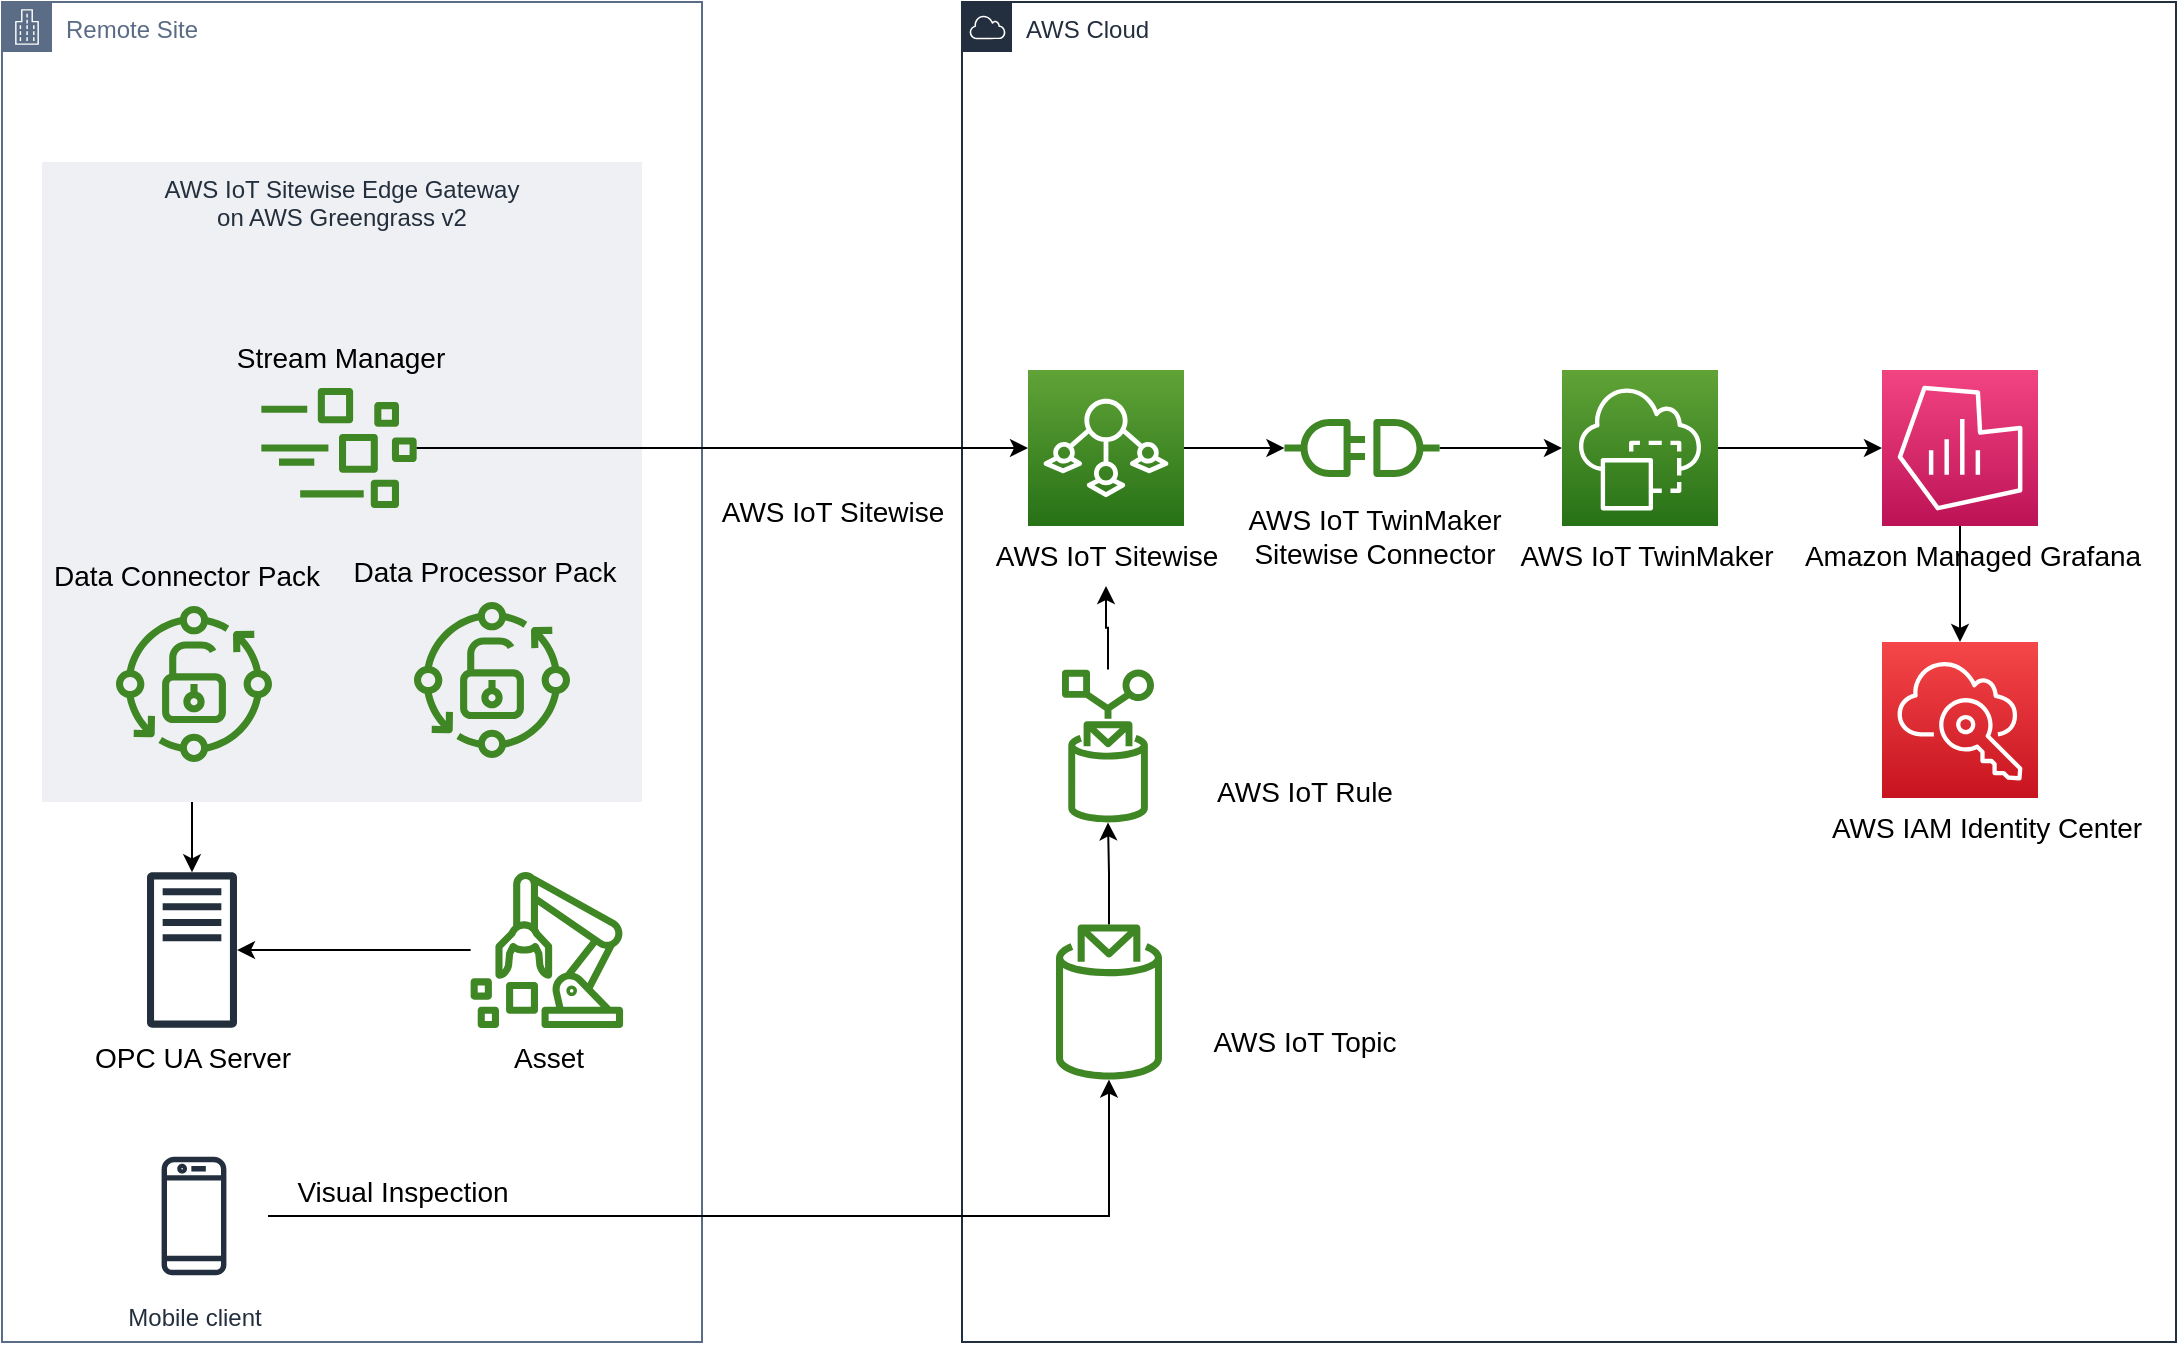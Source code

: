 <mxfile version="20.3.6" type="github">
  <diagram id="a7mt690vaVkGaCGK9FgE" name="Page-1">
    <mxGraphModel dx="1581" dy="752" grid="1" gridSize="10" guides="1" tooltips="1" connect="1" arrows="1" fold="1" page="1" pageScale="1" pageWidth="827" pageHeight="1169" math="0" shadow="0">
      <root>
        <mxCell id="0" />
        <mxCell id="1" parent="0" />
        <mxCell id="cyHJKAwfW08AR8Q3WTV7-8" value="AWS Cloud" style="points=[[0,0],[0.25,0],[0.5,0],[0.75,0],[1,0],[1,0.25],[1,0.5],[1,0.75],[1,1],[0.75,1],[0.5,1],[0.25,1],[0,1],[0,0.75],[0,0.5],[0,0.25]];outlineConnect=0;gradientColor=none;html=1;whiteSpace=wrap;fontSize=12;fontStyle=0;container=1;pointerEvents=0;collapsible=0;recursiveResize=0;shape=mxgraph.aws4.group;grIcon=mxgraph.aws4.group_aws_cloud;strokeColor=#232F3E;fillColor=none;verticalAlign=top;align=left;spacingLeft=30;fontColor=#232F3E;dashed=0;" parent="1" vertex="1">
          <mxGeometry x="530" y="30" width="607" height="670" as="geometry" />
        </mxCell>
        <mxCell id="cyHJKAwfW08AR8Q3WTV7-1" value="" style="sketch=0;points=[[0,0,0],[0.25,0,0],[0.5,0,0],[0.75,0,0],[1,0,0],[0,1,0],[0.25,1,0],[0.5,1,0],[0.75,1,0],[1,1,0],[0,0.25,0],[0,0.5,0],[0,0.75,0],[1,0.25,0],[1,0.5,0],[1,0.75,0]];outlineConnect=0;fontColor=#232F3E;gradientColor=#60A337;gradientDirection=north;fillColor=#277116;strokeColor=#ffffff;dashed=0;verticalLabelPosition=bottom;verticalAlign=top;align=center;html=1;fontSize=12;fontStyle=0;aspect=fixed;shape=mxgraph.aws4.resourceIcon;resIcon=mxgraph.aws4.iot_sitewise;" parent="cyHJKAwfW08AR8Q3WTV7-8" vertex="1">
          <mxGeometry x="33" y="184" width="78" height="78" as="geometry" />
        </mxCell>
        <mxCell id="fSA0VlAMbfyfpojlJvyW-2" value="" style="edgeStyle=orthogonalEdgeStyle;rounded=0;orthogonalLoop=1;jettySize=auto;html=1;" parent="cyHJKAwfW08AR8Q3WTV7-8" source="cyHJKAwfW08AR8Q3WTV7-3" target="fSA0VlAMbfyfpojlJvyW-1" edge="1">
          <mxGeometry relative="1" as="geometry" />
        </mxCell>
        <mxCell id="cyHJKAwfW08AR8Q3WTV7-3" value="" style="sketch=0;points=[[0,0,0],[0.25,0,0],[0.5,0,0],[0.75,0,0],[1,0,0],[0,1,0],[0.25,1,0],[0.5,1,0],[0.75,1,0],[1,1,0],[0,0.25,0],[0,0.5,0],[0,0.75,0],[1,0.25,0],[1,0.5,0],[1,0.75,0]];points=[[0,0,0],[0.25,0,0],[0.5,0,0],[0.75,0,0],[1,0,0],[0,1,0],[0.25,1,0],[0.5,1,0],[0.75,1,0],[1,1,0],[0,0.25,0],[0,0.5,0],[0,0.75,0],[1,0.25,0],[1,0.5,0],[1,0.75,0]];outlineConnect=0;fontColor=#232F3E;gradientColor=#F34482;gradientDirection=north;fillColor=#BC1356;strokeColor=#ffffff;dashed=0;verticalLabelPosition=bottom;verticalAlign=top;align=center;html=1;fontSize=12;fontStyle=0;aspect=fixed;shape=mxgraph.aws4.resourceIcon;resIcon=mxgraph.aws4.managed_service_for_grafana;" parent="cyHJKAwfW08AR8Q3WTV7-8" vertex="1">
          <mxGeometry x="460" y="184" width="78" height="78" as="geometry" />
        </mxCell>
        <mxCell id="cyHJKAwfW08AR8Q3WTV7-2" value="" style="sketch=0;points=[[0,0,0],[0.25,0,0],[0.5,0,0],[0.75,0,0],[1,0,0],[0,1,0],[0.25,1,0],[0.5,1,0],[0.75,1,0],[1,1,0],[0,0.25,0],[0,0.5,0],[0,0.75,0],[1,0.25,0],[1,0.5,0],[1,0.75,0]];outlineConnect=0;fontColor=#232F3E;gradientColor=#60A337;gradientDirection=north;fillColor=#277116;strokeColor=#ffffff;dashed=0;verticalLabelPosition=bottom;verticalAlign=top;align=center;html=1;fontSize=12;fontStyle=0;aspect=fixed;shape=mxgraph.aws4.resourceIcon;resIcon=mxgraph.aws4.iot_twinmaker;" parent="cyHJKAwfW08AR8Q3WTV7-8" vertex="1">
          <mxGeometry x="300" y="184" width="78" height="78" as="geometry" />
        </mxCell>
        <mxCell id="cyHJKAwfW08AR8Q3WTV7-5" style="edgeStyle=orthogonalEdgeStyle;rounded=0;orthogonalLoop=1;jettySize=auto;html=1;exitX=1;exitY=0.5;exitDx=0;exitDy=0;exitPerimeter=0;" parent="cyHJKAwfW08AR8Q3WTV7-8" source="cyHJKAwfW08AR8Q3WTV7-1" target="cyHJKAwfW08AR8Q3WTV7-13" edge="1">
          <mxGeometry relative="1" as="geometry" />
        </mxCell>
        <mxCell id="cyHJKAwfW08AR8Q3WTV7-6" style="edgeStyle=orthogonalEdgeStyle;rounded=0;orthogonalLoop=1;jettySize=auto;html=1;exitX=1;exitY=0.5;exitDx=0;exitDy=0;exitPerimeter=0;" parent="cyHJKAwfW08AR8Q3WTV7-8" source="cyHJKAwfW08AR8Q3WTV7-2" target="cyHJKAwfW08AR8Q3WTV7-3" edge="1">
          <mxGeometry relative="1" as="geometry" />
        </mxCell>
        <mxCell id="cyHJKAwfW08AR8Q3WTV7-14" value="" style="edgeStyle=orthogonalEdgeStyle;rounded=0;orthogonalLoop=1;jettySize=auto;html=1;" parent="cyHJKAwfW08AR8Q3WTV7-8" source="cyHJKAwfW08AR8Q3WTV7-13" target="cyHJKAwfW08AR8Q3WTV7-2" edge="1">
          <mxGeometry relative="1" as="geometry" />
        </mxCell>
        <mxCell id="cyHJKAwfW08AR8Q3WTV7-13" value="" style="sketch=0;outlineConnect=0;fontColor=#232F3E;gradientColor=none;fillColor=#3F8624;strokeColor=none;dashed=0;verticalLabelPosition=bottom;verticalAlign=top;align=center;html=1;fontSize=12;fontStyle=0;aspect=fixed;pointerEvents=1;shape=mxgraph.aws4.connector;" parent="cyHJKAwfW08AR8Q3WTV7-8" vertex="1">
          <mxGeometry x="161" y="208.5" width="78" height="29" as="geometry" />
        </mxCell>
        <mxCell id="fSA0VlAMbfyfpojlJvyW-1" value="" style="sketch=0;points=[[0,0,0],[0.25,0,0],[0.5,0,0],[0.75,0,0],[1,0,0],[0,1,0],[0.25,1,0],[0.5,1,0],[0.75,1,0],[1,1,0],[0,0.25,0],[0,0.5,0],[0,0.75,0],[1,0.25,0],[1,0.5,0],[1,0.75,0]];outlineConnect=0;fontColor=#232F3E;gradientColor=#F54749;gradientDirection=north;fillColor=#C7131F;strokeColor=#ffffff;dashed=0;verticalLabelPosition=bottom;verticalAlign=top;align=center;html=1;fontSize=12;fontStyle=0;aspect=fixed;shape=mxgraph.aws4.resourceIcon;resIcon=mxgraph.aws4.single_sign_on;" parent="cyHJKAwfW08AR8Q3WTV7-8" vertex="1">
          <mxGeometry x="460" y="320" width="78" height="78" as="geometry" />
        </mxCell>
        <mxCell id="LVdUrvNxA8oibdNCYwAz-1" value="&lt;font style=&quot;font-size: 14px;&quot;&gt;AWS IoT TwinMaker&lt;/font&gt;" style="text;html=1;resizable=0;autosize=1;align=center;verticalAlign=middle;points=[];fillColor=none;strokeColor=none;rounded=0;" vertex="1" parent="cyHJKAwfW08AR8Q3WTV7-8">
          <mxGeometry x="267" y="262" width="150" height="30" as="geometry" />
        </mxCell>
        <mxCell id="LVdUrvNxA8oibdNCYwAz-2" value="&lt;font style=&quot;font-size: 14px;&quot;&gt;Amazon Managed Grafana&lt;/font&gt;" style="text;html=1;resizable=0;autosize=1;align=center;verticalAlign=middle;points=[];fillColor=none;strokeColor=none;rounded=0;" vertex="1" parent="cyHJKAwfW08AR8Q3WTV7-8">
          <mxGeometry x="410" y="262" width="190" height="30" as="geometry" />
        </mxCell>
        <mxCell id="LVdUrvNxA8oibdNCYwAz-3" value="&lt;font style=&quot;font-size: 14px;&quot;&gt;AWS IAM Identity Center&lt;/font&gt;" style="text;html=1;resizable=0;autosize=1;align=center;verticalAlign=middle;points=[];fillColor=none;strokeColor=none;rounded=0;" vertex="1" parent="cyHJKAwfW08AR8Q3WTV7-8">
          <mxGeometry x="422" y="398" width="180" height="30" as="geometry" />
        </mxCell>
        <mxCell id="LVdUrvNxA8oibdNCYwAz-4" value="&lt;font style=&quot;font-size: 14px;&quot;&gt;AWS IoT Sitewise&lt;/font&gt;" style="text;html=1;resizable=0;autosize=1;align=center;verticalAlign=middle;points=[];fillColor=none;strokeColor=none;rounded=0;" vertex="1" parent="cyHJKAwfW08AR8Q3WTV7-8">
          <mxGeometry x="7" y="262" width="130" height="30" as="geometry" />
        </mxCell>
        <mxCell id="LVdUrvNxA8oibdNCYwAz-12" value="&lt;font style=&quot;font-size: 14px;&quot;&gt;AWS IoT TwinMaker&lt;br&gt;Sitewise Connector&lt;/font&gt;" style="text;html=1;resizable=0;autosize=1;align=center;verticalAlign=middle;points=[];fillColor=none;strokeColor=none;rounded=0;" vertex="1" parent="cyHJKAwfW08AR8Q3WTV7-8">
          <mxGeometry x="131" y="242" width="150" height="50" as="geometry" />
        </mxCell>
        <mxCell id="LVdUrvNxA8oibdNCYwAz-21" value="" style="edgeStyle=orthogonalEdgeStyle;rounded=0;orthogonalLoop=1;jettySize=auto;html=1;fontSize=14;" edge="1" parent="cyHJKAwfW08AR8Q3WTV7-8" source="LVdUrvNxA8oibdNCYwAz-19" target="LVdUrvNxA8oibdNCYwAz-20">
          <mxGeometry relative="1" as="geometry" />
        </mxCell>
        <mxCell id="LVdUrvNxA8oibdNCYwAz-19" value="" style="sketch=0;outlineConnect=0;fontColor=#232F3E;gradientColor=none;fillColor=#3F8624;strokeColor=none;dashed=0;verticalLabelPosition=bottom;verticalAlign=top;align=center;html=1;fontSize=12;fontStyle=0;aspect=fixed;pointerEvents=1;shape=mxgraph.aws4.topic_2;" vertex="1" parent="cyHJKAwfW08AR8Q3WTV7-8">
          <mxGeometry x="47" y="461" width="53" height="78" as="geometry" />
        </mxCell>
        <mxCell id="LVdUrvNxA8oibdNCYwAz-22" value="" style="edgeStyle=orthogonalEdgeStyle;rounded=0;orthogonalLoop=1;jettySize=auto;html=1;fontSize=14;" edge="1" parent="cyHJKAwfW08AR8Q3WTV7-8" source="LVdUrvNxA8oibdNCYwAz-20" target="LVdUrvNxA8oibdNCYwAz-4">
          <mxGeometry relative="1" as="geometry" />
        </mxCell>
        <mxCell id="LVdUrvNxA8oibdNCYwAz-20" value="" style="sketch=0;outlineConnect=0;fontColor=#232F3E;gradientColor=none;fillColor=#3F8624;strokeColor=none;dashed=0;verticalLabelPosition=bottom;verticalAlign=top;align=center;html=1;fontSize=12;fontStyle=0;aspect=fixed;pointerEvents=1;shape=mxgraph.aws4.rule;" vertex="1" parent="cyHJKAwfW08AR8Q3WTV7-8">
          <mxGeometry x="50" y="333" width="46" height="78" as="geometry" />
        </mxCell>
        <mxCell id="LVdUrvNxA8oibdNCYwAz-25" value="&lt;font style=&quot;font-size: 14px;&quot;&gt;AWS IoT Topic&lt;/font&gt;" style="text;html=1;resizable=0;autosize=1;align=center;verticalAlign=middle;points=[];fillColor=none;strokeColor=none;rounded=0;" vertex="1" parent="cyHJKAwfW08AR8Q3WTV7-8">
          <mxGeometry x="111" y="505" width="120" height="30" as="geometry" />
        </mxCell>
        <mxCell id="LVdUrvNxA8oibdNCYwAz-26" value="&lt;font style=&quot;font-size: 14px;&quot;&gt;AWS IoT Rule&lt;/font&gt;" style="text;html=1;resizable=0;autosize=1;align=center;verticalAlign=middle;points=[];fillColor=none;strokeColor=none;rounded=0;" vertex="1" parent="cyHJKAwfW08AR8Q3WTV7-8">
          <mxGeometry x="116" y="380" width="110" height="30" as="geometry" />
        </mxCell>
        <mxCell id="cyHJKAwfW08AR8Q3WTV7-9" value="Remote Site" style="points=[[0,0],[0.25,0],[0.5,0],[0.75,0],[1,0],[1,0.25],[1,0.5],[1,0.75],[1,1],[0.75,1],[0.5,1],[0.25,1],[0,1],[0,0.75],[0,0.5],[0,0.25]];outlineConnect=0;gradientColor=none;html=1;whiteSpace=wrap;fontSize=12;fontStyle=0;container=1;pointerEvents=0;collapsible=0;recursiveResize=0;shape=mxgraph.aws4.group;grIcon=mxgraph.aws4.group_corporate_data_center;strokeColor=#5A6C86;fillColor=none;verticalAlign=top;align=left;spacingLeft=30;fontColor=#5A6C86;dashed=0;" parent="1" vertex="1">
          <mxGeometry x="50" y="30" width="350" height="670" as="geometry" />
        </mxCell>
        <mxCell id="cyHJKAwfW08AR8Q3WTV7-10" value="AWS IoT Sitewise Edge Gateway&#xa;on AWS Greengrass v2" style="fillColor=#EFF0F3;strokeColor=none;dashed=0;verticalAlign=top;fontStyle=0;fontColor=#232F3D;" parent="cyHJKAwfW08AR8Q3WTV7-9" vertex="1">
          <mxGeometry x="20" y="80" width="300" height="320" as="geometry" />
        </mxCell>
        <mxCell id="fSA0VlAMbfyfpojlJvyW-3" value="" style="sketch=0;outlineConnect=0;fontColor=#232F3E;gradientColor=none;fillColor=#3F8624;strokeColor=none;dashed=0;verticalLabelPosition=bottom;verticalAlign=top;align=center;html=1;fontSize=12;fontStyle=0;aspect=fixed;pointerEvents=1;shape=mxgraph.aws4.iot_greengrass_stream_manager;" parent="cyHJKAwfW08AR8Q3WTV7-9" vertex="1">
          <mxGeometry x="129.5" y="193" width="78" height="60" as="geometry" />
        </mxCell>
        <mxCell id="fSA0VlAMbfyfpojlJvyW-4" value="" style="sketch=0;outlineConnect=0;fontColor=#232F3E;gradientColor=none;fillColor=#3F8624;strokeColor=none;dashed=0;verticalLabelPosition=bottom;verticalAlign=top;align=center;html=1;fontSize=12;fontStyle=0;aspect=fixed;pointerEvents=1;shape=mxgraph.aws4.iot_greengrass_component_public;" parent="cyHJKAwfW08AR8Q3WTV7-9" vertex="1">
          <mxGeometry x="57" y="302" width="78" height="78" as="geometry" />
        </mxCell>
        <mxCell id="LVdUrvNxA8oibdNCYwAz-5" value="&lt;font style=&quot;font-size: 14px;&quot;&gt;Stream Manager&lt;/font&gt;" style="text;html=1;resizable=0;autosize=1;align=center;verticalAlign=middle;points=[];fillColor=none;strokeColor=none;rounded=0;" vertex="1" parent="cyHJKAwfW08AR8Q3WTV7-9">
          <mxGeometry x="103.5" y="163" width="130" height="30" as="geometry" />
        </mxCell>
        <mxCell id="LVdUrvNxA8oibdNCYwAz-6" value="&lt;font style=&quot;font-size: 14px;&quot;&gt;Data Connector Pack&lt;/font&gt;" style="text;html=1;resizable=0;autosize=1;align=center;verticalAlign=middle;points=[];fillColor=none;strokeColor=none;rounded=0;" vertex="1" parent="cyHJKAwfW08AR8Q3WTV7-9">
          <mxGeometry x="12" y="272" width="160" height="30" as="geometry" />
        </mxCell>
        <mxCell id="LVdUrvNxA8oibdNCYwAz-7" value="" style="sketch=0;outlineConnect=0;fontColor=#232F3E;gradientColor=none;fillColor=#3F8624;strokeColor=none;dashed=0;verticalLabelPosition=bottom;verticalAlign=top;align=center;html=1;fontSize=12;fontStyle=0;aspect=fixed;pointerEvents=1;shape=mxgraph.aws4.iot_greengrass_component_public;" vertex="1" parent="cyHJKAwfW08AR8Q3WTV7-9">
          <mxGeometry x="206" y="300" width="78" height="78" as="geometry" />
        </mxCell>
        <mxCell id="LVdUrvNxA8oibdNCYwAz-8" value="&lt;font style=&quot;font-size: 14px;&quot;&gt;Data Processor Pack&lt;/font&gt;" style="text;html=1;resizable=0;autosize=1;align=center;verticalAlign=middle;points=[];fillColor=none;strokeColor=none;rounded=0;" vertex="1" parent="cyHJKAwfW08AR8Q3WTV7-9">
          <mxGeometry x="161" y="270" width="160" height="30" as="geometry" />
        </mxCell>
        <mxCell id="LVdUrvNxA8oibdNCYwAz-9" value="&lt;font style=&quot;font-size: 14px;&quot;&gt;OPC UA Server&lt;/font&gt;" style="text;html=1;resizable=0;autosize=1;align=center;verticalAlign=middle;points=[];fillColor=none;strokeColor=none;rounded=0;" vertex="1" parent="cyHJKAwfW08AR8Q3WTV7-9">
          <mxGeometry x="35" y="513" width="120" height="30" as="geometry" />
        </mxCell>
        <mxCell id="cyHJKAwfW08AR8Q3WTV7-11" value="" style="sketch=0;outlineConnect=0;fontColor=#232F3E;gradientColor=none;fillColor=#232F3D;strokeColor=none;dashed=0;verticalLabelPosition=bottom;verticalAlign=top;align=center;html=1;fontSize=12;fontStyle=0;aspect=fixed;pointerEvents=1;shape=mxgraph.aws4.traditional_server;" parent="cyHJKAwfW08AR8Q3WTV7-9" vertex="1">
          <mxGeometry x="72.5" y="435" width="45" height="78" as="geometry" />
        </mxCell>
        <mxCell id="LVdUrvNxA8oibdNCYwAz-10" value="" style="edgeStyle=orthogonalEdgeStyle;rounded=0;orthogonalLoop=1;jettySize=auto;html=1;fontSize=14;exitX=0.25;exitY=1;exitDx=0;exitDy=0;" edge="1" parent="cyHJKAwfW08AR8Q3WTV7-9" source="cyHJKAwfW08AR8Q3WTV7-10" target="cyHJKAwfW08AR8Q3WTV7-11">
          <mxGeometry relative="1" as="geometry" />
        </mxCell>
        <mxCell id="LVdUrvNxA8oibdNCYwAz-15" value="" style="edgeStyle=orthogonalEdgeStyle;rounded=0;orthogonalLoop=1;jettySize=auto;html=1;fontSize=14;" edge="1" parent="cyHJKAwfW08AR8Q3WTV7-9" source="LVdUrvNxA8oibdNCYwAz-13" target="cyHJKAwfW08AR8Q3WTV7-11">
          <mxGeometry relative="1" as="geometry" />
        </mxCell>
        <mxCell id="LVdUrvNxA8oibdNCYwAz-13" value="" style="sketch=0;outlineConnect=0;fontColor=#232F3E;gradientColor=none;fillColor=#3F8624;strokeColor=none;dashed=0;verticalLabelPosition=bottom;verticalAlign=top;align=center;html=1;fontSize=12;fontStyle=0;aspect=fixed;pointerEvents=1;shape=mxgraph.aws4.iot_sitewise_asset;" vertex="1" parent="cyHJKAwfW08AR8Q3WTV7-9">
          <mxGeometry x="234" y="435" width="77" height="78" as="geometry" />
        </mxCell>
        <mxCell id="LVdUrvNxA8oibdNCYwAz-16" value="&lt;font style=&quot;font-size: 14px;&quot;&gt;Asset&lt;/font&gt;" style="text;html=1;resizable=0;autosize=1;align=center;verticalAlign=middle;points=[];fillColor=none;strokeColor=none;rounded=0;" vertex="1" parent="cyHJKAwfW08AR8Q3WTV7-9">
          <mxGeometry x="242.5" y="513" width="60" height="30" as="geometry" />
        </mxCell>
        <mxCell id="LVdUrvNxA8oibdNCYwAz-23" value="Mobile client" style="sketch=0;outlineConnect=0;fontColor=#232F3E;gradientColor=none;strokeColor=#232F3E;fillColor=#ffffff;dashed=0;verticalLabelPosition=bottom;verticalAlign=top;align=center;html=1;fontSize=12;fontStyle=0;aspect=fixed;shape=mxgraph.aws4.resourceIcon;resIcon=mxgraph.aws4.mobile_client;" vertex="1" parent="cyHJKAwfW08AR8Q3WTV7-9">
          <mxGeometry x="59" y="570" width="74" height="74" as="geometry" />
        </mxCell>
        <mxCell id="LVdUrvNxA8oibdNCYwAz-27" value="&lt;font style=&quot;font-size: 14px;&quot;&gt;Visual Inspection&lt;/font&gt;" style="text;html=1;resizable=0;autosize=1;align=center;verticalAlign=middle;points=[];fillColor=none;strokeColor=none;rounded=0;" vertex="1" parent="cyHJKAwfW08AR8Q3WTV7-9">
          <mxGeometry x="135" y="580" width="130" height="30" as="geometry" />
        </mxCell>
        <mxCell id="fSA0VlAMbfyfpojlJvyW-5" style="edgeStyle=orthogonalEdgeStyle;rounded=0;orthogonalLoop=1;jettySize=auto;html=1;" parent="1" source="fSA0VlAMbfyfpojlJvyW-3" target="cyHJKAwfW08AR8Q3WTV7-1" edge="1">
          <mxGeometry relative="1" as="geometry" />
        </mxCell>
        <mxCell id="LVdUrvNxA8oibdNCYwAz-18" value="&lt;font style=&quot;font-size: 14px;&quot;&gt;AWS IoT Sitewise&lt;/font&gt;" style="text;html=1;resizable=0;autosize=1;align=center;verticalAlign=middle;points=[];fillColor=none;strokeColor=none;rounded=0;" vertex="1" parent="1">
          <mxGeometry x="400" y="270" width="130" height="30" as="geometry" />
        </mxCell>
        <mxCell id="LVdUrvNxA8oibdNCYwAz-24" style="edgeStyle=orthogonalEdgeStyle;rounded=0;orthogonalLoop=1;jettySize=auto;html=1;fontSize=14;" edge="1" parent="1" source="LVdUrvNxA8oibdNCYwAz-23" target="LVdUrvNxA8oibdNCYwAz-19">
          <mxGeometry relative="1" as="geometry" />
        </mxCell>
      </root>
    </mxGraphModel>
  </diagram>
</mxfile>
